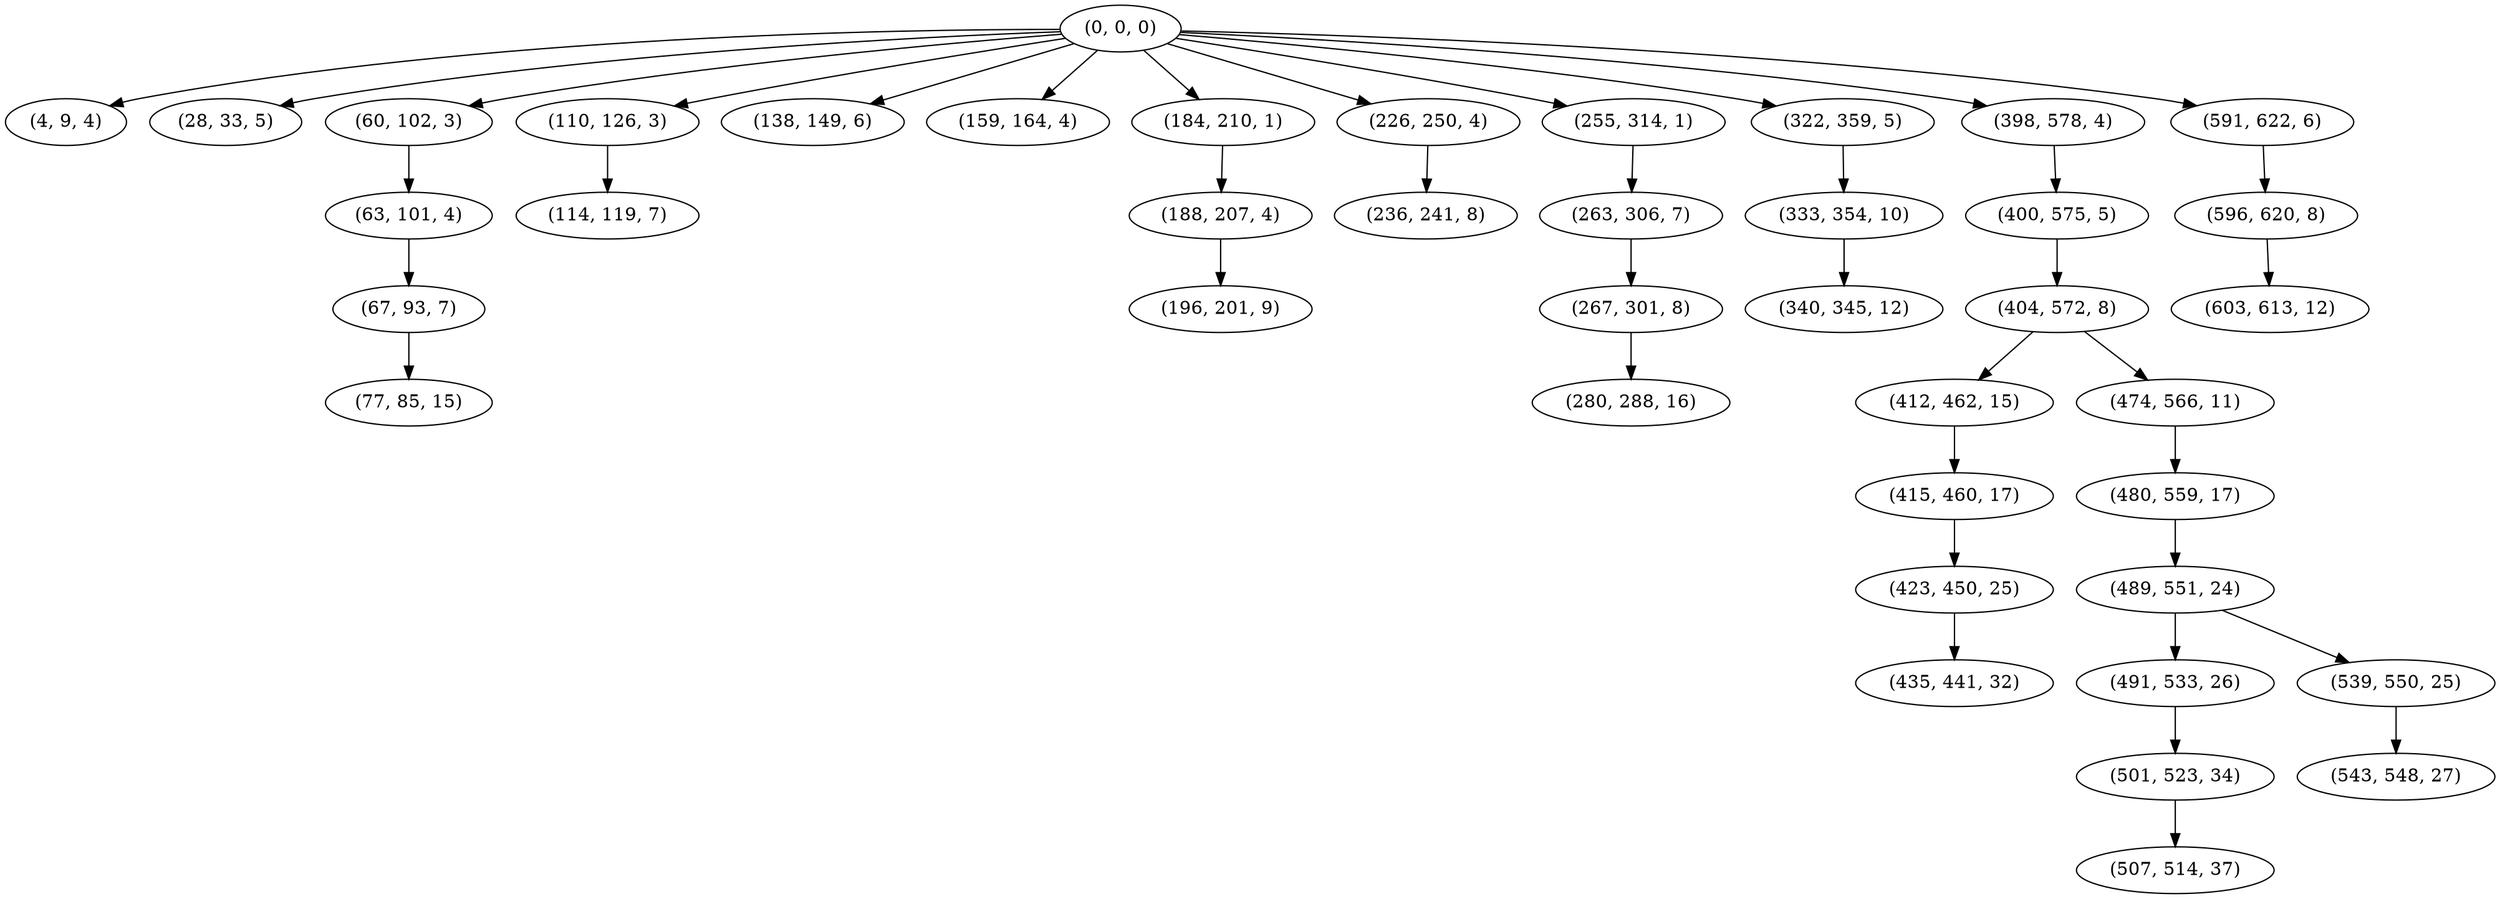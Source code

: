 digraph tree {
    "(0, 0, 0)";
    "(4, 9, 4)";
    "(28, 33, 5)";
    "(60, 102, 3)";
    "(63, 101, 4)";
    "(67, 93, 7)";
    "(77, 85, 15)";
    "(110, 126, 3)";
    "(114, 119, 7)";
    "(138, 149, 6)";
    "(159, 164, 4)";
    "(184, 210, 1)";
    "(188, 207, 4)";
    "(196, 201, 9)";
    "(226, 250, 4)";
    "(236, 241, 8)";
    "(255, 314, 1)";
    "(263, 306, 7)";
    "(267, 301, 8)";
    "(280, 288, 16)";
    "(322, 359, 5)";
    "(333, 354, 10)";
    "(340, 345, 12)";
    "(398, 578, 4)";
    "(400, 575, 5)";
    "(404, 572, 8)";
    "(412, 462, 15)";
    "(415, 460, 17)";
    "(423, 450, 25)";
    "(435, 441, 32)";
    "(474, 566, 11)";
    "(480, 559, 17)";
    "(489, 551, 24)";
    "(491, 533, 26)";
    "(501, 523, 34)";
    "(507, 514, 37)";
    "(539, 550, 25)";
    "(543, 548, 27)";
    "(591, 622, 6)";
    "(596, 620, 8)";
    "(603, 613, 12)";
    "(0, 0, 0)" -> "(4, 9, 4)";
    "(0, 0, 0)" -> "(28, 33, 5)";
    "(0, 0, 0)" -> "(60, 102, 3)";
    "(0, 0, 0)" -> "(110, 126, 3)";
    "(0, 0, 0)" -> "(138, 149, 6)";
    "(0, 0, 0)" -> "(159, 164, 4)";
    "(0, 0, 0)" -> "(184, 210, 1)";
    "(0, 0, 0)" -> "(226, 250, 4)";
    "(0, 0, 0)" -> "(255, 314, 1)";
    "(0, 0, 0)" -> "(322, 359, 5)";
    "(0, 0, 0)" -> "(398, 578, 4)";
    "(0, 0, 0)" -> "(591, 622, 6)";
    "(60, 102, 3)" -> "(63, 101, 4)";
    "(63, 101, 4)" -> "(67, 93, 7)";
    "(67, 93, 7)" -> "(77, 85, 15)";
    "(110, 126, 3)" -> "(114, 119, 7)";
    "(184, 210, 1)" -> "(188, 207, 4)";
    "(188, 207, 4)" -> "(196, 201, 9)";
    "(226, 250, 4)" -> "(236, 241, 8)";
    "(255, 314, 1)" -> "(263, 306, 7)";
    "(263, 306, 7)" -> "(267, 301, 8)";
    "(267, 301, 8)" -> "(280, 288, 16)";
    "(322, 359, 5)" -> "(333, 354, 10)";
    "(333, 354, 10)" -> "(340, 345, 12)";
    "(398, 578, 4)" -> "(400, 575, 5)";
    "(400, 575, 5)" -> "(404, 572, 8)";
    "(404, 572, 8)" -> "(412, 462, 15)";
    "(404, 572, 8)" -> "(474, 566, 11)";
    "(412, 462, 15)" -> "(415, 460, 17)";
    "(415, 460, 17)" -> "(423, 450, 25)";
    "(423, 450, 25)" -> "(435, 441, 32)";
    "(474, 566, 11)" -> "(480, 559, 17)";
    "(480, 559, 17)" -> "(489, 551, 24)";
    "(489, 551, 24)" -> "(491, 533, 26)";
    "(489, 551, 24)" -> "(539, 550, 25)";
    "(491, 533, 26)" -> "(501, 523, 34)";
    "(501, 523, 34)" -> "(507, 514, 37)";
    "(539, 550, 25)" -> "(543, 548, 27)";
    "(591, 622, 6)" -> "(596, 620, 8)";
    "(596, 620, 8)" -> "(603, 613, 12)";
}
